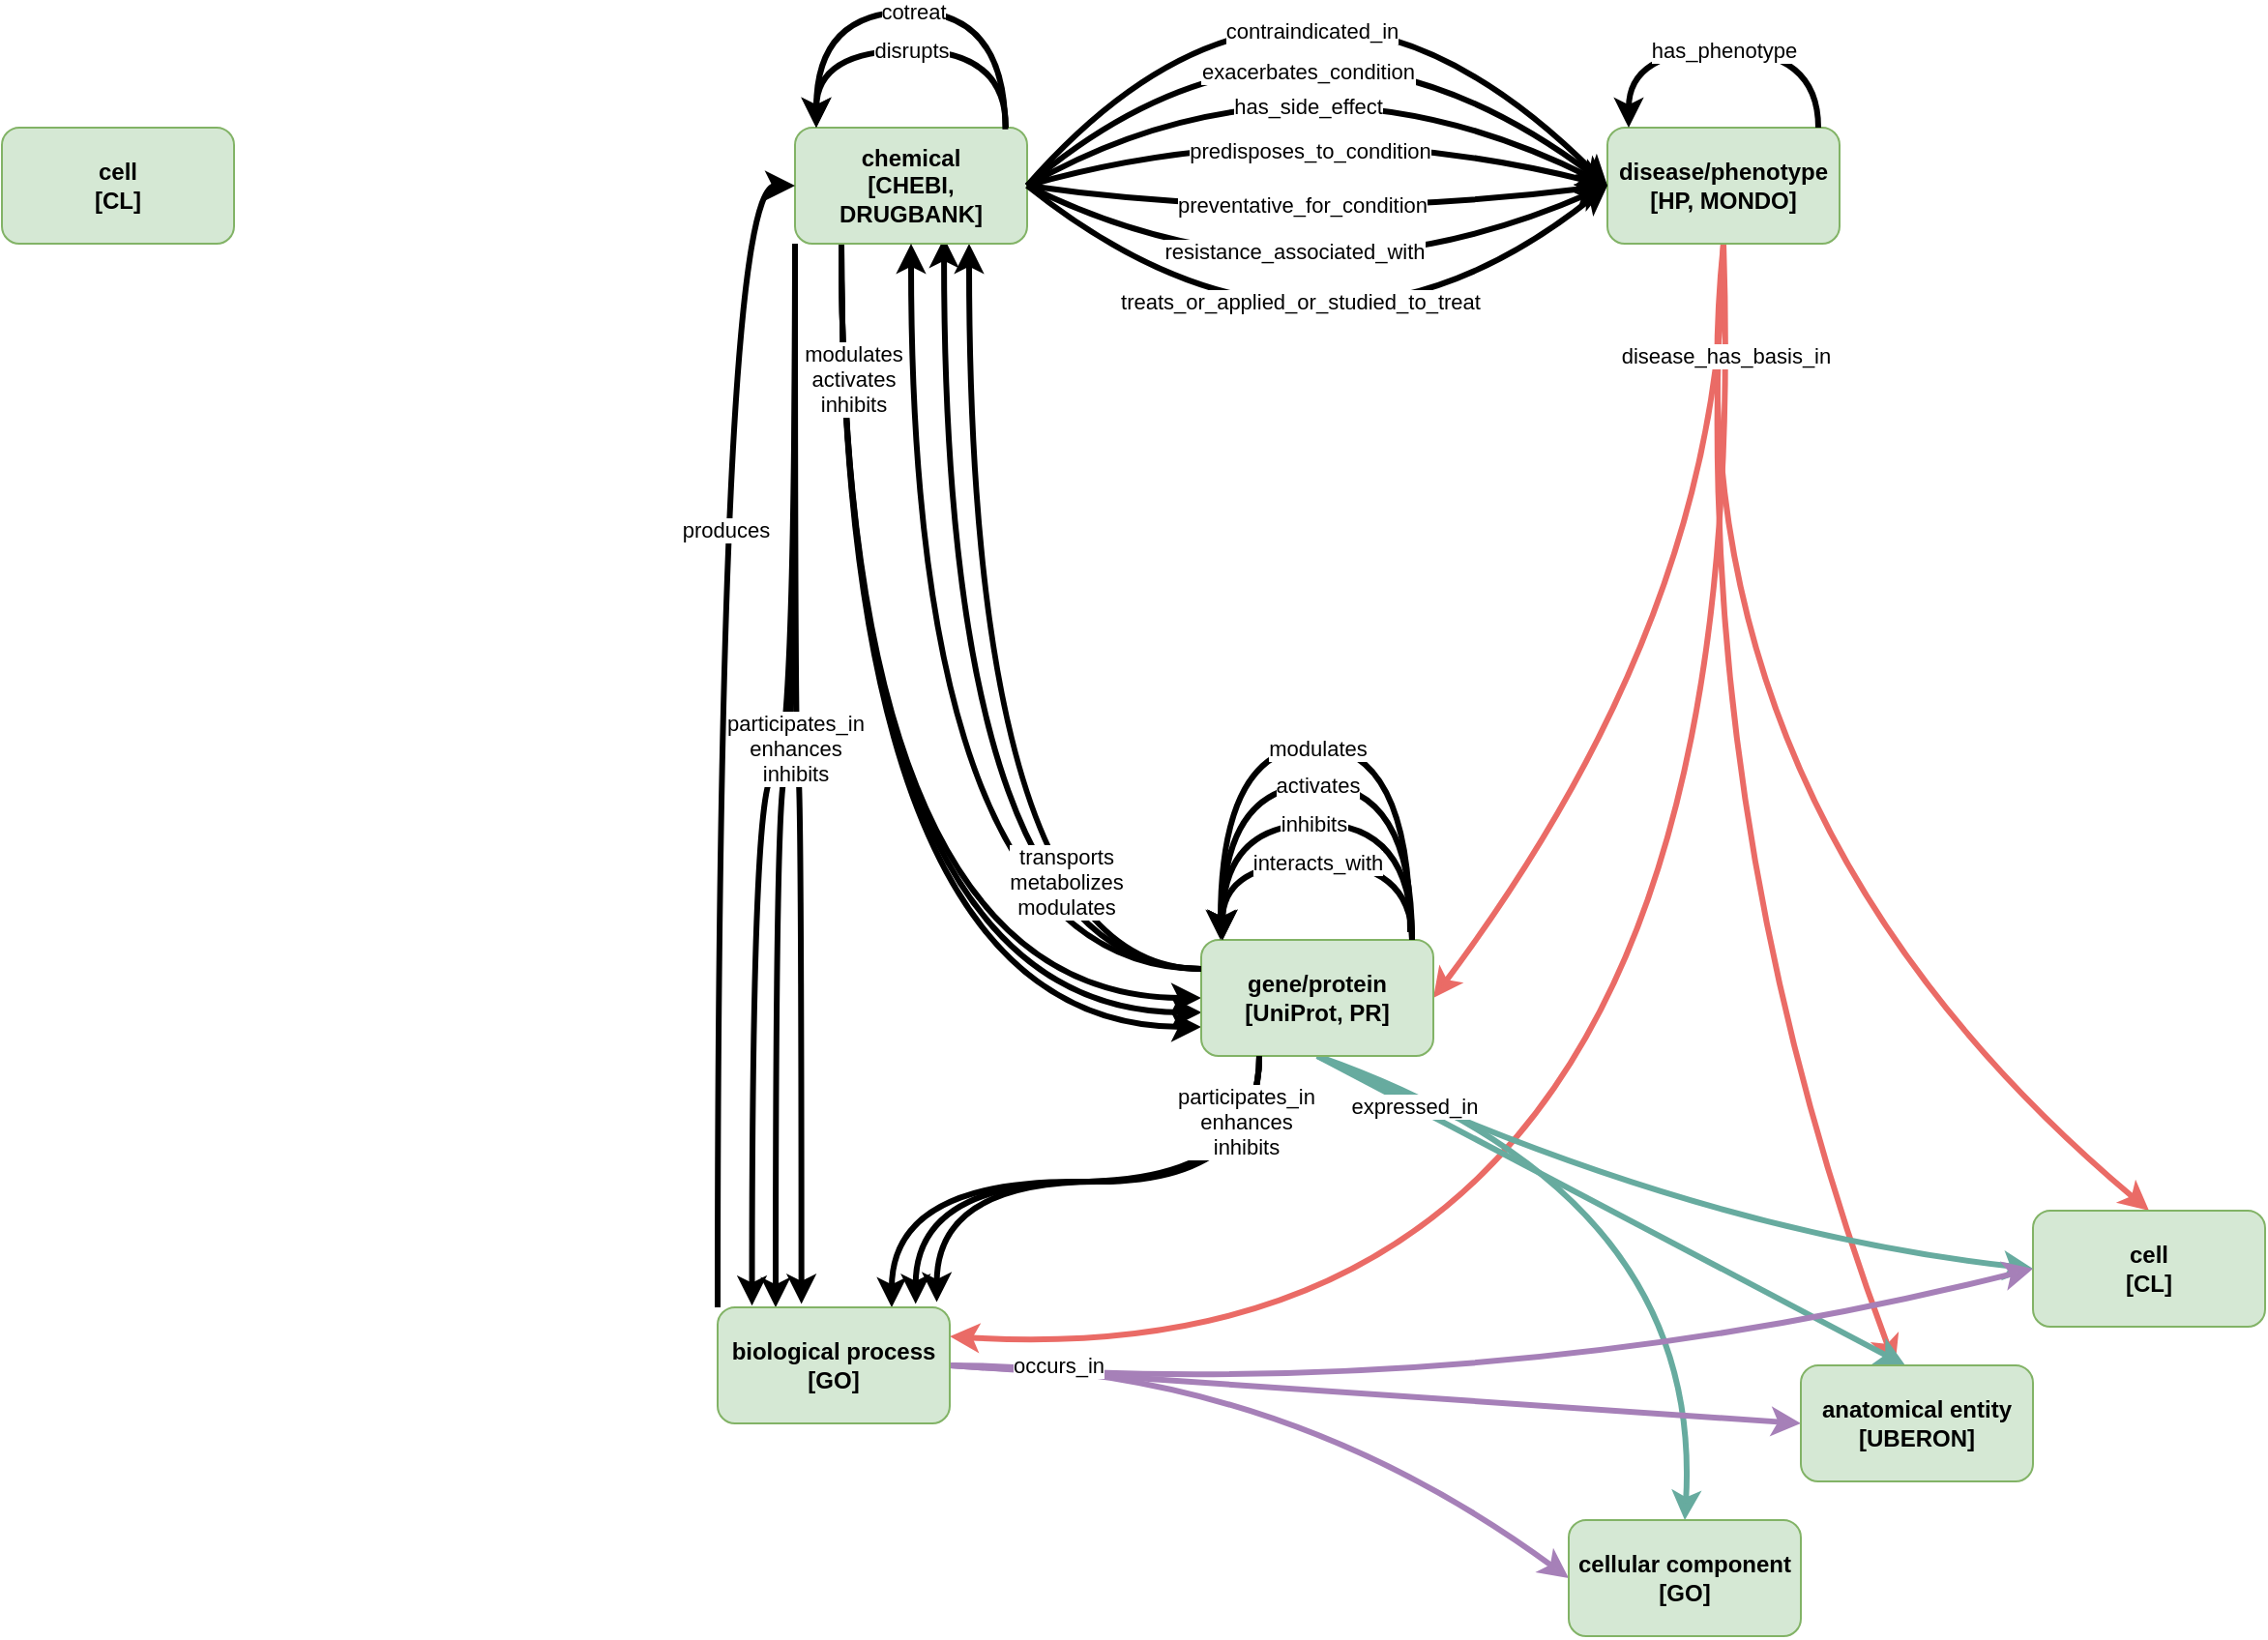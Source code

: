 <mxfile version="24.7.10">
  <diagram name="Page-1" id="LkxXupysr21N3MxYcen2">
    <mxGraphModel dx="2029" dy="755" grid="1" gridSize="10" guides="1" tooltips="1" connect="1" arrows="1" fold="1" page="1" pageScale="1" pageWidth="850" pageHeight="1100" math="0" shadow="0">
      <root>
        <mxCell id="0" />
        <mxCell id="1" parent="0" />
        <mxCell id="spfW1VIJ5o4r3bgIPGs1-20" style="edgeStyle=orthogonalEdgeStyle;rounded=0;orthogonalLoop=1;jettySize=auto;html=1;exitX=0;exitY=0.25;exitDx=0;exitDy=0;entryX=0.75;entryY=1;entryDx=0;entryDy=0;strokeWidth=3;curved=1;" edge="1" parent="1" source="ZjCM9oIh9QFQOClQckcP-4" target="ZjCM9oIh9QFQOClQckcP-2">
          <mxGeometry relative="1" as="geometry" />
        </mxCell>
        <mxCell id="spfW1VIJ5o4r3bgIPGs1-22" style="edgeStyle=orthogonalEdgeStyle;rounded=0;orthogonalLoop=1;jettySize=auto;html=1;exitX=0;exitY=0.25;exitDx=0;exitDy=0;entryX=0.642;entryY=0.95;entryDx=0;entryDy=0;entryPerimeter=0;curved=1;strokeWidth=3;" edge="1" parent="1" source="ZjCM9oIh9QFQOClQckcP-4" target="ZjCM9oIh9QFQOClQckcP-2">
          <mxGeometry relative="1" as="geometry" />
        </mxCell>
        <mxCell id="spfW1VIJ5o4r3bgIPGs1-12" style="edgeStyle=orthogonalEdgeStyle;rounded=0;orthogonalLoop=1;jettySize=auto;html=1;exitX=0.2;exitY=0.992;exitDx=0;exitDy=0;entryX=0;entryY=0.75;entryDx=0;entryDy=0;curved=1;strokeWidth=3;exitPerimeter=0;" edge="1" parent="1" source="ZjCM9oIh9QFQOClQckcP-2" target="ZjCM9oIh9QFQOClQckcP-4">
          <mxGeometry relative="1" as="geometry" />
        </mxCell>
        <mxCell id="spfW1VIJ5o4r3bgIPGs1-14" style="edgeStyle=orthogonalEdgeStyle;rounded=0;orthogonalLoop=1;jettySize=auto;html=1;exitX=0.2;exitY=0.983;exitDx=0;exitDy=0;entryX=0.002;entryY=0.625;entryDx=0;entryDy=0;strokeWidth=3;curved=1;exitPerimeter=0;entryPerimeter=0;" edge="1" parent="1" source="ZjCM9oIh9QFQOClQckcP-2" target="ZjCM9oIh9QFQOClQckcP-4">
          <mxGeometry relative="1" as="geometry" />
        </mxCell>
        <mxCell id="spfW1VIJ5o4r3bgIPGs1-16" style="edgeStyle=orthogonalEdgeStyle;rounded=0;orthogonalLoop=1;jettySize=auto;html=1;exitX=0.2;exitY=1.011;exitDx=0;exitDy=0;entryX=0;entryY=0.5;entryDx=0;entryDy=0;curved=1;strokeWidth=3;exitPerimeter=0;" edge="1" parent="1" source="ZjCM9oIh9QFQOClQckcP-2" target="ZjCM9oIh9QFQOClQckcP-4">
          <mxGeometry relative="1" as="geometry" />
        </mxCell>
        <mxCell id="spfW1VIJ5o4r3bgIPGs1-17" value="modulates&lt;div&gt;activates&lt;/div&gt;&lt;div&gt;inhibits&lt;/div&gt;" style="edgeLabel;html=1;align=center;verticalAlign=middle;resizable=0;points=[];" vertex="1" connectable="0" parent="spfW1VIJ5o4r3bgIPGs1-16">
          <mxGeometry x="-0.68" y="-1" relative="1" as="geometry">
            <mxPoint x="7" y="-23" as="offset" />
          </mxGeometry>
        </mxCell>
        <mxCell id="spfW1VIJ5o4r3bgIPGs1-38" style="edgeStyle=orthogonalEdgeStyle;rounded=0;orthogonalLoop=1;jettySize=auto;html=1;exitX=0;exitY=1;exitDx=0;exitDy=0;entryX=0.25;entryY=0;entryDx=0;entryDy=0;strokeWidth=3;curved=1;" edge="1" parent="1" source="ZjCM9oIh9QFQOClQckcP-2" target="ZjCM9oIh9QFQOClQckcP-6">
          <mxGeometry relative="1" as="geometry" />
        </mxCell>
        <mxCell id="ZjCM9oIh9QFQOClQckcP-2" value="&lt;b&gt;chemical&lt;/b&gt;&lt;div&gt;&lt;b&gt;[CHEBI, DRUGBANK]&lt;/b&gt;&lt;/div&gt;" style="rounded=1;whiteSpace=wrap;html=1;fillColor=#d5e8d4;strokeColor=#82b366;" parent="1" vertex="1">
          <mxGeometry x="140" y="330" width="120" height="60" as="geometry" />
        </mxCell>
        <mxCell id="ZjCM9oIh9QFQOClQckcP-69" style="rounded=0;orthogonalLoop=1;jettySize=auto;html=1;exitX=0.5;exitY=1;exitDx=0;exitDy=0;curved=1;strokeWidth=3;strokeColor=#EA6B66;" parent="1" source="ZjCM9oIh9QFQOClQckcP-3" target="ZjCM9oIh9QFQOClQckcP-8" edge="1">
          <mxGeometry relative="1" as="geometry">
            <Array as="points">
              <mxPoint x="600" y="680" />
            </Array>
          </mxGeometry>
        </mxCell>
        <mxCell id="ZjCM9oIh9QFQOClQckcP-71" style="rounded=0;orthogonalLoop=1;jettySize=auto;html=1;exitX=0.5;exitY=1;exitDx=0;exitDy=0;entryX=0.5;entryY=0;entryDx=0;entryDy=0;curved=1;strokeWidth=3;strokeColor=#EA6B66;" parent="1" source="ZjCM9oIh9QFQOClQckcP-3" target="ZjCM9oIh9QFQOClQckcP-5" edge="1">
          <mxGeometry relative="1" as="geometry">
            <Array as="points">
              <mxPoint x="590" y="680" />
            </Array>
          </mxGeometry>
        </mxCell>
        <mxCell id="ZjCM9oIh9QFQOClQckcP-73" style="rounded=0;orthogonalLoop=1;jettySize=auto;html=1;exitX=0.5;exitY=1;exitDx=0;exitDy=0;entryX=1;entryY=0.5;entryDx=0;entryDy=0;curved=1;strokeWidth=3;strokeColor=#EA6B66;" parent="1" source="ZjCM9oIh9QFQOClQckcP-3" target="ZjCM9oIh9QFQOClQckcP-4" edge="1">
          <mxGeometry relative="1" as="geometry">
            <Array as="points">
              <mxPoint x="620" y="580" />
            </Array>
          </mxGeometry>
        </mxCell>
        <mxCell id="ZjCM9oIh9QFQOClQckcP-75" style="rounded=0;orthogonalLoop=1;jettySize=auto;html=1;exitX=0.5;exitY=1;exitDx=0;exitDy=0;entryX=1;entryY=0.25;entryDx=0;entryDy=0;curved=1;strokeWidth=3;strokeColor=#EA6B66;" parent="1" source="ZjCM9oIh9QFQOClQckcP-3" target="ZjCM9oIh9QFQOClQckcP-6" edge="1">
          <mxGeometry relative="1" as="geometry">
            <Array as="points">
              <mxPoint x="640" y="980" />
            </Array>
          </mxGeometry>
        </mxCell>
        <mxCell id="spfW1VIJ5o4r3bgIPGs1-30" value="disease_has_basis_in" style="edgeLabel;html=1;align=center;verticalAlign=middle;resizable=0;points=[];" vertex="1" connectable="0" parent="ZjCM9oIh9QFQOClQckcP-75">
          <mxGeometry x="-0.885" y="-1" relative="1" as="geometry">
            <mxPoint as="offset" />
          </mxGeometry>
        </mxCell>
        <mxCell id="ZjCM9oIh9QFQOClQckcP-3" value="&lt;b&gt;disease/phenotype&lt;/b&gt;&lt;div&gt;&lt;b&gt;[HP, MONDO]&lt;/b&gt;&lt;/div&gt;" style="rounded=1;whiteSpace=wrap;html=1;fillColor=#d5e8d4;strokeColor=#82b366;" parent="1" vertex="1">
          <mxGeometry x="560" y="330" width="120" height="60" as="geometry" />
        </mxCell>
        <mxCell id="ZjCM9oIh9QFQOClQckcP-61" style="rounded=0;orthogonalLoop=1;jettySize=auto;html=1;exitX=0.5;exitY=1;exitDx=0;exitDy=0;entryX=0.5;entryY=0;entryDx=0;entryDy=0;curved=1;strokeWidth=3;strokeColor=#67AB9F;" parent="1" source="ZjCM9oIh9QFQOClQckcP-4" target="ZjCM9oIh9QFQOClQckcP-7" edge="1">
          <mxGeometry relative="1" as="geometry">
            <Array as="points">
              <mxPoint x="610" y="880" />
            </Array>
          </mxGeometry>
        </mxCell>
        <mxCell id="ZjCM9oIh9QFQOClQckcP-63" style="rounded=0;orthogonalLoop=1;jettySize=auto;html=1;exitX=0.5;exitY=1;exitDx=0;exitDy=0;entryX=0.45;entryY=0;entryDx=0;entryDy=0;entryPerimeter=0;strokeWidth=3;strokeColor=#67AB9F;" parent="1" source="ZjCM9oIh9QFQOClQckcP-4" target="ZjCM9oIh9QFQOClQckcP-8" edge="1">
          <mxGeometry relative="1" as="geometry" />
        </mxCell>
        <mxCell id="ZjCM9oIh9QFQOClQckcP-65" style="rounded=0;orthogonalLoop=1;jettySize=auto;html=1;exitX=0.5;exitY=1;exitDx=0;exitDy=0;entryX=0;entryY=0.5;entryDx=0;entryDy=0;curved=1;strokeWidth=3;strokeColor=#67AB9F;" parent="1" source="ZjCM9oIh9QFQOClQckcP-4" target="ZjCM9oIh9QFQOClQckcP-5" edge="1">
          <mxGeometry relative="1" as="geometry">
            <Array as="points">
              <mxPoint x="600" y="900" />
            </Array>
          </mxGeometry>
        </mxCell>
        <mxCell id="spfW1VIJ5o4r3bgIPGs1-32" value="expressed_in" style="edgeLabel;html=1;align=center;verticalAlign=middle;resizable=0;points=[];" vertex="1" connectable="0" parent="ZjCM9oIh9QFQOClQckcP-65">
          <mxGeometry x="-0.711" y="-2" relative="1" as="geometry">
            <mxPoint as="offset" />
          </mxGeometry>
        </mxCell>
        <mxCell id="spfW1VIJ5o4r3bgIPGs1-34" style="edgeStyle=orthogonalEdgeStyle;rounded=0;orthogonalLoop=1;jettySize=auto;html=1;exitX=0.25;exitY=1;exitDx=0;exitDy=0;entryX=0.75;entryY=0;entryDx=0;entryDy=0;curved=1;strokeWidth=3;" edge="1" parent="1" source="ZjCM9oIh9QFQOClQckcP-4" target="ZjCM9oIh9QFQOClQckcP-6">
          <mxGeometry relative="1" as="geometry" />
        </mxCell>
        <mxCell id="ZjCM9oIh9QFQOClQckcP-4" value="&lt;b&gt;gene/protein&lt;/b&gt;&lt;div&gt;&lt;b&gt;[UniProt, PR&lt;/b&gt;&lt;b style=&quot;background-color: initial;&quot;&gt;]&lt;/b&gt;&lt;/div&gt;" style="rounded=1;whiteSpace=wrap;html=1;fillColor=#d5e8d4;strokeColor=#82b366;" parent="1" vertex="1">
          <mxGeometry x="350" y="750" width="120" height="60" as="geometry" />
        </mxCell>
        <mxCell id="ZjCM9oIh9QFQOClQckcP-5" value="&lt;div&gt;&lt;b&gt;cell&lt;/b&gt;&lt;/div&gt;&lt;div&gt;&lt;b&gt;[CL]&lt;/b&gt;&lt;/div&gt;" style="rounded=1;whiteSpace=wrap;html=1;fillColor=#d5e8d4;strokeColor=#82b366;" parent="1" vertex="1">
          <mxGeometry x="780" y="890" width="120" height="60" as="geometry" />
        </mxCell>
        <mxCell id="ZjCM9oIh9QFQOClQckcP-54" style="rounded=0;orthogonalLoop=1;jettySize=auto;html=1;exitX=1;exitY=0.5;exitDx=0;exitDy=0;entryX=0;entryY=0.5;entryDx=0;entryDy=0;curved=1;strokeColor=#A680B8;strokeWidth=3;" parent="1" source="ZjCM9oIh9QFQOClQckcP-6" target="ZjCM9oIh9QFQOClQckcP-7" edge="1">
          <mxGeometry relative="1" as="geometry">
            <Array as="points">
              <mxPoint x="390" y="970" />
            </Array>
          </mxGeometry>
        </mxCell>
        <mxCell id="ZjCM9oIh9QFQOClQckcP-56" style="rounded=0;orthogonalLoop=1;jettySize=auto;html=1;exitX=1;exitY=0.5;exitDx=0;exitDy=0;entryX=0;entryY=0.5;entryDx=0;entryDy=0;strokeColor=#A680B8;strokeWidth=3;" parent="1" source="ZjCM9oIh9QFQOClQckcP-6" target="ZjCM9oIh9QFQOClQckcP-8" edge="1">
          <mxGeometry relative="1" as="geometry" />
        </mxCell>
        <mxCell id="ZjCM9oIh9QFQOClQckcP-58" style="rounded=0;orthogonalLoop=1;jettySize=auto;html=1;entryX=0;entryY=0.5;entryDx=0;entryDy=0;exitX=1;exitY=0.5;exitDx=0;exitDy=0;curved=1;strokeColor=#A680B8;strokeWidth=3;" parent="1" source="ZjCM9oIh9QFQOClQckcP-6" target="ZjCM9oIh9QFQOClQckcP-5" edge="1">
          <mxGeometry relative="1" as="geometry">
            <mxPoint x="210" y="970" as="sourcePoint" />
            <Array as="points">
              <mxPoint x="500" y="990" />
            </Array>
          </mxGeometry>
        </mxCell>
        <mxCell id="spfW1VIJ5o4r3bgIPGs1-31" value="occurs_in" style="edgeLabel;html=1;align=center;verticalAlign=middle;resizable=0;points=[];" vertex="1" connectable="0" parent="ZjCM9oIh9QFQOClQckcP-58">
          <mxGeometry x="-0.805" relative="1" as="geometry">
            <mxPoint y="-4" as="offset" />
          </mxGeometry>
        </mxCell>
        <mxCell id="spfW1VIJ5o4r3bgIPGs1-41" style="edgeStyle=orthogonalEdgeStyle;rounded=0;orthogonalLoop=1;jettySize=auto;html=1;exitX=0;exitY=0;exitDx=0;exitDy=0;entryX=0;entryY=0.5;entryDx=0;entryDy=0;curved=1;strokeWidth=3;" edge="1" parent="1" source="ZjCM9oIh9QFQOClQckcP-6" target="ZjCM9oIh9QFQOClQckcP-2">
          <mxGeometry relative="1" as="geometry" />
        </mxCell>
        <mxCell id="spfW1VIJ5o4r3bgIPGs1-42" value="produces" style="edgeLabel;html=1;align=center;verticalAlign=middle;resizable=0;points=[];" vertex="1" connectable="0" parent="spfW1VIJ5o4r3bgIPGs1-41">
          <mxGeometry x="0.296" y="-4" relative="1" as="geometry">
            <mxPoint as="offset" />
          </mxGeometry>
        </mxCell>
        <mxCell id="ZjCM9oIh9QFQOClQckcP-6" value="&lt;div&gt;&lt;b&gt;biological process&lt;/b&gt;&lt;/div&gt;&lt;div&gt;&lt;b&gt;[GO]&lt;/b&gt;&lt;/div&gt;" style="rounded=1;whiteSpace=wrap;html=1;fillColor=#d5e8d4;strokeColor=#82b366;" parent="1" vertex="1">
          <mxGeometry x="100" y="940" width="120" height="60" as="geometry" />
        </mxCell>
        <mxCell id="ZjCM9oIh9QFQOClQckcP-7" value="&lt;div&gt;&lt;b&gt;cellular component [GO]&lt;/b&gt;&lt;/div&gt;" style="rounded=1;whiteSpace=wrap;html=1;fillColor=#d5e8d4;strokeColor=#82b366;" parent="1" vertex="1">
          <mxGeometry x="540" y="1050" width="120" height="60" as="geometry" />
        </mxCell>
        <mxCell id="ZjCM9oIh9QFQOClQckcP-8" value="&lt;b&gt;anatomical entity&lt;/b&gt;&lt;br&gt;&lt;div&gt;&lt;b&gt;[UBERON]&lt;/b&gt;&lt;/div&gt;" style="rounded=1;whiteSpace=wrap;html=1;fillColor=#d5e8d4;strokeColor=#82b366;" parent="1" vertex="1">
          <mxGeometry x="660" y="970" width="120" height="60" as="geometry" />
        </mxCell>
        <mxCell id="ZjCM9oIh9QFQOClQckcP-9" value="" style="endArrow=classic;html=1;rounded=0;exitX=1;exitY=0.5;exitDx=0;exitDy=0;entryX=0;entryY=0.5;entryDx=0;entryDy=0;curved=1;strokeWidth=3;" parent="1" source="ZjCM9oIh9QFQOClQckcP-2" target="ZjCM9oIh9QFQOClQckcP-3" edge="1">
          <mxGeometry width="50" height="50" relative="1" as="geometry">
            <mxPoint x="400" y="450" as="sourcePoint" />
            <mxPoint x="450" y="400" as="targetPoint" />
            <Array as="points">
              <mxPoint x="400" y="240" />
            </Array>
          </mxGeometry>
        </mxCell>
        <mxCell id="ZjCM9oIh9QFQOClQckcP-10" value="exacerbates_condition" style="edgeLabel;html=1;align=center;verticalAlign=middle;resizable=0;points=[];" parent="ZjCM9oIh9QFQOClQckcP-9" vertex="1" connectable="0">
          <mxGeometry x="0.417" y="-32" relative="1" as="geometry">
            <mxPoint x="-47" y="-18" as="offset" />
          </mxGeometry>
        </mxCell>
        <mxCell id="ZjCM9oIh9QFQOClQckcP-11" value="" style="endArrow=classic;html=1;rounded=0;entryX=0;entryY=0.5;entryDx=0;entryDy=0;curved=1;exitX=1;exitY=0.5;exitDx=0;exitDy=0;strokeWidth=3;" parent="1" source="ZjCM9oIh9QFQOClQckcP-2" target="ZjCM9oIh9QFQOClQckcP-3" edge="1">
          <mxGeometry width="50" height="50" relative="1" as="geometry">
            <mxPoint x="250" y="360" as="sourcePoint" />
            <mxPoint x="540" y="370" as="targetPoint" />
            <Array as="points">
              <mxPoint x="400" y="280" />
            </Array>
          </mxGeometry>
        </mxCell>
        <mxCell id="ZjCM9oIh9QFQOClQckcP-12" value="has_side_effect" style="edgeLabel;html=1;align=center;verticalAlign=middle;resizable=0;points=[];" parent="ZjCM9oIh9QFQOClQckcP-11" vertex="1" connectable="0">
          <mxGeometry x="0.417" y="-32" relative="1" as="geometry">
            <mxPoint x="-52" y="-26" as="offset" />
          </mxGeometry>
        </mxCell>
        <mxCell id="ZjCM9oIh9QFQOClQckcP-13" value="" style="endArrow=classic;html=1;rounded=0;exitX=1;exitY=0.5;exitDx=0;exitDy=0;entryX=0;entryY=0.5;entryDx=0;entryDy=0;curved=1;strokeWidth=3;" parent="1" source="ZjCM9oIh9QFQOClQckcP-2" target="ZjCM9oIh9QFQOClQckcP-3" edge="1">
          <mxGeometry width="50" height="50" relative="1" as="geometry">
            <mxPoint x="250" y="370" as="sourcePoint" />
            <mxPoint x="530" y="370" as="targetPoint" />
            <Array as="points">
              <mxPoint x="400" y="320" />
            </Array>
          </mxGeometry>
        </mxCell>
        <mxCell id="ZjCM9oIh9QFQOClQckcP-14" value="predisposes_to_condition" style="edgeLabel;html=1;align=center;verticalAlign=middle;resizable=0;points=[];" parent="ZjCM9oIh9QFQOClQckcP-13" vertex="1" connectable="0">
          <mxGeometry x="0.417" y="-32" relative="1" as="geometry">
            <mxPoint x="-59" y="-27" as="offset" />
          </mxGeometry>
        </mxCell>
        <mxCell id="ZjCM9oIh9QFQOClQckcP-15" value="" style="endArrow=classic;html=1;rounded=0;curved=1;entryX=0;entryY=0.5;entryDx=0;entryDy=0;exitX=1;exitY=0.5;exitDx=0;exitDy=0;strokeWidth=3;" parent="1" source="ZjCM9oIh9QFQOClQckcP-2" target="ZjCM9oIh9QFQOClQckcP-3" edge="1">
          <mxGeometry width="50" height="50" relative="1" as="geometry">
            <mxPoint x="280" y="370" as="sourcePoint" />
            <mxPoint x="530" y="360" as="targetPoint" />
            <Array as="points">
              <mxPoint x="400" y="380" />
            </Array>
          </mxGeometry>
        </mxCell>
        <mxCell id="ZjCM9oIh9QFQOClQckcP-16" value="preventative_for_condition" style="edgeLabel;html=1;align=center;verticalAlign=middle;resizable=0;points=[];" parent="ZjCM9oIh9QFQOClQckcP-15" vertex="1" connectable="0">
          <mxGeometry x="0.417" y="-32" relative="1" as="geometry">
            <mxPoint x="-75" y="-33" as="offset" />
          </mxGeometry>
        </mxCell>
        <mxCell id="ZjCM9oIh9QFQOClQckcP-19" value="" style="endArrow=classic;html=1;rounded=0;exitX=1;exitY=0.5;exitDx=0;exitDy=0;entryX=0;entryY=0.5;entryDx=0;entryDy=0;curved=1;strokeWidth=3;" parent="1" source="ZjCM9oIh9QFQOClQckcP-2" target="ZjCM9oIh9QFQOClQckcP-3" edge="1">
          <mxGeometry width="50" height="50" relative="1" as="geometry">
            <mxPoint x="260" y="320" as="sourcePoint" />
            <mxPoint x="540" y="320" as="targetPoint" />
            <Array as="points">
              <mxPoint x="400" y="200" />
            </Array>
          </mxGeometry>
        </mxCell>
        <mxCell id="ZjCM9oIh9QFQOClQckcP-20" value="contraindicated_in" style="edgeLabel;html=1;align=center;verticalAlign=middle;resizable=0;points=[];" parent="ZjCM9oIh9QFQOClQckcP-19" vertex="1" connectable="0">
          <mxGeometry x="0.417" y="-32" relative="1" as="geometry">
            <mxPoint x="-40" y="-12" as="offset" />
          </mxGeometry>
        </mxCell>
        <mxCell id="ZjCM9oIh9QFQOClQckcP-27" value="" style="endArrow=classic;html=1;rounded=0;curved=1;entryX=0;entryY=0.5;entryDx=0;entryDy=0;exitX=1;exitY=0.5;exitDx=0;exitDy=0;strokeWidth=3;" parent="1" source="ZjCM9oIh9QFQOClQckcP-2" target="ZjCM9oIh9QFQOClQckcP-3" edge="1">
          <mxGeometry width="50" height="50" relative="1" as="geometry">
            <mxPoint x="250" y="440" as="sourcePoint" />
            <mxPoint x="530" y="440" as="targetPoint" />
            <Array as="points">
              <mxPoint x="400" y="430" />
            </Array>
          </mxGeometry>
        </mxCell>
        <mxCell id="ZjCM9oIh9QFQOClQckcP-28" value="resistance_associated_with" style="edgeLabel;html=1;align=center;verticalAlign=middle;resizable=0;points=[];" parent="ZjCM9oIh9QFQOClQckcP-27" vertex="1" connectable="0">
          <mxGeometry x="0.417" y="-32" relative="1" as="geometry">
            <mxPoint x="-87" y="-34" as="offset" />
          </mxGeometry>
        </mxCell>
        <mxCell id="ZjCM9oIh9QFQOClQckcP-29" value="" style="endArrow=classic;html=1;rounded=0;curved=1;entryX=0;entryY=0.5;entryDx=0;entryDy=0;exitX=1;exitY=0.5;exitDx=0;exitDy=0;strokeWidth=3;" parent="1" source="ZjCM9oIh9QFQOClQckcP-2" target="ZjCM9oIh9QFQOClQckcP-3" edge="1">
          <mxGeometry width="50" height="50" relative="1" as="geometry">
            <mxPoint x="240" y="470" as="sourcePoint" />
            <mxPoint x="520" y="470" as="targetPoint" />
            <Array as="points">
              <mxPoint x="410" y="480" />
            </Array>
          </mxGeometry>
        </mxCell>
        <mxCell id="ZjCM9oIh9QFQOClQckcP-30" value="treats_or_applied_or_studied_to_treat" style="edgeLabel;html=1;align=center;verticalAlign=middle;resizable=0;points=[];" parent="ZjCM9oIh9QFQOClQckcP-29" vertex="1" connectable="0">
          <mxGeometry x="0.417" y="-32" relative="1" as="geometry">
            <mxPoint x="-92" y="-35" as="offset" />
          </mxGeometry>
        </mxCell>
        <mxCell id="spfW1VIJ5o4r3bgIPGs1-1" value="&lt;div&gt;&lt;b&gt;cell&lt;/b&gt;&lt;/div&gt;&lt;div&gt;&lt;b&gt;[CL]&lt;/b&gt;&lt;/div&gt;" style="rounded=1;whiteSpace=wrap;html=1;fillColor=#d5e8d4;strokeColor=#82b366;" vertex="1" parent="1">
          <mxGeometry x="-270" y="330" width="120" height="60" as="geometry" />
        </mxCell>
        <mxCell id="spfW1VIJ5o4r3bgIPGs1-2" style="edgeStyle=orthogonalEdgeStyle;rounded=0;orthogonalLoop=1;jettySize=auto;html=1;exitX=0.9;exitY=-0.067;exitDx=0;exitDy=0;curved=1;exitPerimeter=0;strokeWidth=3;" edge="1" parent="1" source="ZjCM9oIh9QFQOClQckcP-4">
          <mxGeometry relative="1" as="geometry">
            <mxPoint x="360" y="750" as="targetPoint" />
            <Array as="points">
              <mxPoint x="458" y="650" />
              <mxPoint x="360" y="650" />
            </Array>
          </mxGeometry>
        </mxCell>
        <mxCell id="spfW1VIJ5o4r3bgIPGs1-3" value="modulates" style="edgeLabel;html=1;align=center;verticalAlign=middle;resizable=0;points=[];" vertex="1" connectable="0" parent="spfW1VIJ5o4r3bgIPGs1-2">
          <mxGeometry x="-0.853" y="1" relative="1" as="geometry">
            <mxPoint x="-47" y="-74" as="offset" />
          </mxGeometry>
        </mxCell>
        <mxCell id="spfW1VIJ5o4r3bgIPGs1-4" style="edgeStyle=orthogonalEdgeStyle;rounded=0;orthogonalLoop=1;jettySize=auto;html=1;curved=1;strokeWidth=3;" edge="1" parent="1">
          <mxGeometry relative="1" as="geometry">
            <mxPoint x="459" y="750" as="sourcePoint" />
            <mxPoint x="361" y="750" as="targetPoint" />
            <Array as="points">
              <mxPoint x="459" y="670" />
              <mxPoint x="361" y="670" />
            </Array>
          </mxGeometry>
        </mxCell>
        <mxCell id="spfW1VIJ5o4r3bgIPGs1-5" value="activates" style="edgeLabel;html=1;align=center;verticalAlign=middle;resizable=0;points=[];" vertex="1" connectable="0" parent="spfW1VIJ5o4r3bgIPGs1-4">
          <mxGeometry x="-0.853" y="1" relative="1" as="geometry">
            <mxPoint x="-48" y="-61" as="offset" />
          </mxGeometry>
        </mxCell>
        <mxCell id="spfW1VIJ5o4r3bgIPGs1-6" style="edgeStyle=orthogonalEdgeStyle;rounded=0;orthogonalLoop=1;jettySize=auto;html=1;curved=1;strokeWidth=3;" edge="1" parent="1">
          <mxGeometry relative="1" as="geometry">
            <mxPoint x="459" y="750" as="sourcePoint" />
            <mxPoint x="361" y="750" as="targetPoint" />
            <Array as="points">
              <mxPoint x="459" y="690" />
              <mxPoint x="361" y="690" />
            </Array>
          </mxGeometry>
        </mxCell>
        <mxCell id="spfW1VIJ5o4r3bgIPGs1-8" value="inhibits" style="edgeLabel;html=1;align=center;verticalAlign=middle;resizable=0;points=[];" vertex="1" connectable="0" parent="spfW1VIJ5o4r3bgIPGs1-6">
          <mxGeometry x="-0.02" relative="1" as="geometry">
            <mxPoint x="-4" as="offset" />
          </mxGeometry>
        </mxCell>
        <mxCell id="spfW1VIJ5o4r3bgIPGs1-9" style="edgeStyle=orthogonalEdgeStyle;rounded=0;orthogonalLoop=1;jettySize=auto;html=1;curved=1;strokeWidth=3;" edge="1" parent="1">
          <mxGeometry relative="1" as="geometry">
            <mxPoint x="459" y="750" as="sourcePoint" />
            <mxPoint x="361" y="750" as="targetPoint" />
            <Array as="points">
              <mxPoint x="459" y="710" />
              <mxPoint x="361" y="710" />
            </Array>
          </mxGeometry>
        </mxCell>
        <mxCell id="spfW1VIJ5o4r3bgIPGs1-11" value="interacts_with" style="edgeLabel;html=1;align=center;verticalAlign=middle;resizable=0;points=[];" vertex="1" connectable="0" parent="spfW1VIJ5o4r3bgIPGs1-9">
          <mxGeometry x="-0.02" relative="1" as="geometry">
            <mxPoint x="-2" as="offset" />
          </mxGeometry>
        </mxCell>
        <mxCell id="spfW1VIJ5o4r3bgIPGs1-18" style="edgeStyle=orthogonalEdgeStyle;rounded=0;orthogonalLoop=1;jettySize=auto;html=1;exitX=0;exitY=0.25;exitDx=0;exitDy=0;entryX=0.5;entryY=1;entryDx=0;entryDy=0;curved=1;strokeWidth=3;" edge="1" parent="1" source="ZjCM9oIh9QFQOClQckcP-4" target="ZjCM9oIh9QFQOClQckcP-2">
          <mxGeometry relative="1" as="geometry" />
        </mxCell>
        <mxCell id="spfW1VIJ5o4r3bgIPGs1-19" value="transports&lt;div&gt;metabolizes&lt;/div&gt;&lt;div&gt;modulates&lt;/div&gt;" style="edgeLabel;html=1;align=center;verticalAlign=middle;resizable=0;points=[];" vertex="1" connectable="0" parent="spfW1VIJ5o4r3bgIPGs1-18">
          <mxGeometry x="0.429" y="-5" relative="1" as="geometry">
            <mxPoint x="75" y="180" as="offset" />
          </mxGeometry>
        </mxCell>
        <mxCell id="spfW1VIJ5o4r3bgIPGs1-24" style="edgeStyle=orthogonalEdgeStyle;rounded=0;orthogonalLoop=1;jettySize=auto;html=1;curved=1;strokeWidth=3;" edge="1" parent="1">
          <mxGeometry relative="1" as="geometry">
            <mxPoint x="249" y="330" as="sourcePoint" />
            <mxPoint x="151" y="330" as="targetPoint" />
            <Array as="points">
              <mxPoint x="249" y="290" />
              <mxPoint x="151" y="290" />
            </Array>
          </mxGeometry>
        </mxCell>
        <mxCell id="spfW1VIJ5o4r3bgIPGs1-25" value="disrupts" style="edgeLabel;html=1;align=center;verticalAlign=middle;resizable=0;points=[];" vertex="1" connectable="0" parent="spfW1VIJ5o4r3bgIPGs1-24">
          <mxGeometry x="-0.02" relative="1" as="geometry">
            <mxPoint x="-2" as="offset" />
          </mxGeometry>
        </mxCell>
        <mxCell id="spfW1VIJ5o4r3bgIPGs1-26" style="edgeStyle=orthogonalEdgeStyle;rounded=0;orthogonalLoop=1;jettySize=auto;html=1;curved=1;strokeWidth=3;exitX=0.906;exitY=0.015;exitDx=0;exitDy=0;exitPerimeter=0;" edge="1" parent="1" source="ZjCM9oIh9QFQOClQckcP-2">
          <mxGeometry relative="1" as="geometry">
            <mxPoint x="249" y="310" as="sourcePoint" />
            <mxPoint x="151" y="330" as="targetPoint" />
            <Array as="points">
              <mxPoint x="249" y="270" />
              <mxPoint x="151" y="270" />
            </Array>
          </mxGeometry>
        </mxCell>
        <mxCell id="spfW1VIJ5o4r3bgIPGs1-27" value="cotreat" style="edgeLabel;html=1;align=center;verticalAlign=middle;resizable=0;points=[];" vertex="1" connectable="0" parent="spfW1VIJ5o4r3bgIPGs1-26">
          <mxGeometry x="-0.02" relative="1" as="geometry">
            <mxPoint x="-2" as="offset" />
          </mxGeometry>
        </mxCell>
        <mxCell id="spfW1VIJ5o4r3bgIPGs1-28" style="edgeStyle=orthogonalEdgeStyle;rounded=0;orthogonalLoop=1;jettySize=auto;html=1;curved=1;strokeWidth=3;" edge="1" parent="1">
          <mxGeometry relative="1" as="geometry">
            <mxPoint x="669" y="330" as="sourcePoint" />
            <mxPoint x="571" y="330" as="targetPoint" />
            <Array as="points">
              <mxPoint x="669" y="290" />
              <mxPoint x="571" y="290" />
            </Array>
          </mxGeometry>
        </mxCell>
        <mxCell id="spfW1VIJ5o4r3bgIPGs1-29" value="has_phenotype" style="edgeLabel;html=1;align=center;verticalAlign=middle;resizable=0;points=[];" vertex="1" connectable="0" parent="spfW1VIJ5o4r3bgIPGs1-28">
          <mxGeometry x="-0.02" relative="1" as="geometry">
            <mxPoint x="-2" as="offset" />
          </mxGeometry>
        </mxCell>
        <mxCell id="spfW1VIJ5o4r3bgIPGs1-35" style="edgeStyle=orthogonalEdgeStyle;rounded=0;orthogonalLoop=1;jettySize=auto;html=1;exitX=0.25;exitY=1;exitDx=0;exitDy=0;entryX=0.853;entryY=-0.03;entryDx=0;entryDy=0;entryPerimeter=0;curved=1;strokeWidth=3;" edge="1" parent="1" source="ZjCM9oIh9QFQOClQckcP-4" target="ZjCM9oIh9QFQOClQckcP-6">
          <mxGeometry relative="1" as="geometry" />
        </mxCell>
        <mxCell id="spfW1VIJ5o4r3bgIPGs1-36" style="edgeStyle=orthogonalEdgeStyle;rounded=0;orthogonalLoop=1;jettySize=auto;html=1;exitX=0.25;exitY=1;exitDx=0;exitDy=0;entryX=0.944;entryY=-0.045;entryDx=0;entryDy=0;entryPerimeter=0;strokeWidth=3;curved=1;" edge="1" parent="1" source="ZjCM9oIh9QFQOClQckcP-4" target="ZjCM9oIh9QFQOClQckcP-6">
          <mxGeometry relative="1" as="geometry" />
        </mxCell>
        <mxCell id="spfW1VIJ5o4r3bgIPGs1-37" value="participates_in&lt;div&gt;enhances&lt;/div&gt;&lt;div&gt;inhibits&lt;/div&gt;" style="edgeLabel;html=1;align=center;verticalAlign=middle;resizable=0;points=[];" vertex="1" connectable="0" parent="spfW1VIJ5o4r3bgIPGs1-36">
          <mxGeometry x="-0.771" y="-7" relative="1" as="geometry">
            <mxPoint as="offset" />
          </mxGeometry>
        </mxCell>
        <mxCell id="spfW1VIJ5o4r3bgIPGs1-39" style="edgeStyle=orthogonalEdgeStyle;rounded=0;orthogonalLoop=1;jettySize=auto;html=1;exitX=0;exitY=1;exitDx=0;exitDy=0;entryX=0.148;entryY=-0.015;entryDx=0;entryDy=0;entryPerimeter=0;curved=1;strokeWidth=3;" edge="1" parent="1" source="ZjCM9oIh9QFQOClQckcP-2" target="ZjCM9oIh9QFQOClQckcP-6">
          <mxGeometry relative="1" as="geometry" />
        </mxCell>
        <mxCell id="spfW1VIJ5o4r3bgIPGs1-40" style="edgeStyle=orthogonalEdgeStyle;rounded=0;orthogonalLoop=1;jettySize=auto;html=1;exitX=0;exitY=1;exitDx=0;exitDy=0;entryX=0.361;entryY=-0.03;entryDx=0;entryDy=0;entryPerimeter=0;curved=1;strokeWidth=3;" edge="1" parent="1" source="ZjCM9oIh9QFQOClQckcP-2" target="ZjCM9oIh9QFQOClQckcP-6">
          <mxGeometry relative="1" as="geometry" />
        </mxCell>
        <mxCell id="spfW1VIJ5o4r3bgIPGs1-43" value="participates_in&lt;div&gt;enhances&lt;/div&gt;&lt;div&gt;inhibits&lt;/div&gt;" style="edgeLabel;html=1;align=center;verticalAlign=middle;resizable=0;points=[];" vertex="1" connectable="0" parent="spfW1VIJ5o4r3bgIPGs1-40">
          <mxGeometry x="-0.219" y="-2" relative="1" as="geometry">
            <mxPoint x="2" y="45" as="offset" />
          </mxGeometry>
        </mxCell>
      </root>
    </mxGraphModel>
  </diagram>
</mxfile>
